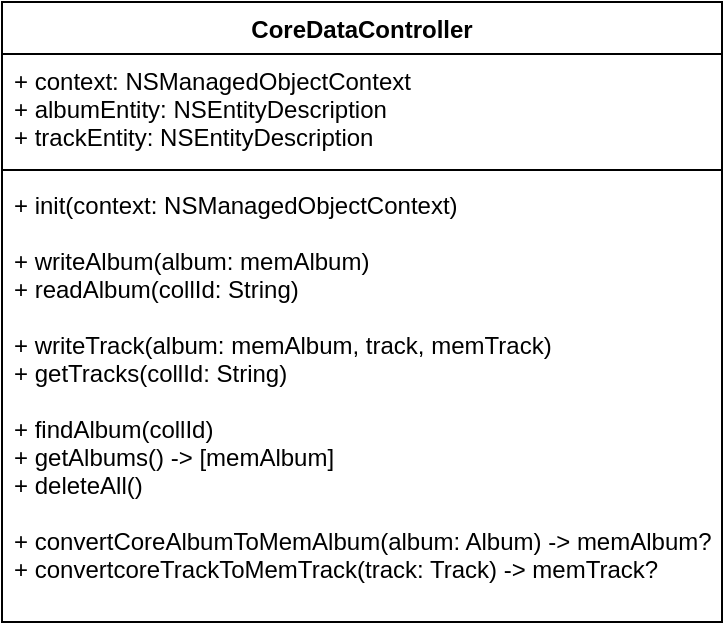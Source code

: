 <mxfile version="10.6.5" type="device"><diagram id="5J0DstltSYngev99hAqS" name="Page-1"><mxGraphModel dx="742" dy="595" grid="1" gridSize="10" guides="1" tooltips="1" connect="1" arrows="1" fold="1" page="1" pageScale="1" pageWidth="827" pageHeight="1169" math="0" shadow="0"><root><mxCell id="0"/><mxCell id="1" parent="0"/><mxCell id="Evvw90v0zrBsfWHBpoIs-1" value="CoreDataController" style="swimlane;fontStyle=1;align=center;verticalAlign=top;childLayout=stackLayout;horizontal=1;startSize=26;horizontalStack=0;resizeParent=1;resizeParentMax=0;resizeLast=0;collapsible=1;marginBottom=0;" vertex="1" parent="1"><mxGeometry x="140" y="130" width="360" height="310" as="geometry"/></mxCell><mxCell id="Evvw90v0zrBsfWHBpoIs-2" value="+ context: NSManagedObjectContext&#10;+ albumEntity: NSEntityDescription&#10;+ trackEntity: NSEntityDescription&#10;" style="text;strokeColor=none;fillColor=none;align=left;verticalAlign=top;spacingLeft=4;spacingRight=4;overflow=hidden;rotatable=0;points=[[0,0.5],[1,0.5]];portConstraint=eastwest;" vertex="1" parent="Evvw90v0zrBsfWHBpoIs-1"><mxGeometry y="26" width="360" height="54" as="geometry"/></mxCell><mxCell id="Evvw90v0zrBsfWHBpoIs-3" value="" style="line;strokeWidth=1;fillColor=none;align=left;verticalAlign=middle;spacingTop=-1;spacingLeft=3;spacingRight=3;rotatable=0;labelPosition=right;points=[];portConstraint=eastwest;" vertex="1" parent="Evvw90v0zrBsfWHBpoIs-1"><mxGeometry y="80" width="360" height="8" as="geometry"/></mxCell><mxCell id="Evvw90v0zrBsfWHBpoIs-4" value="+ init(context: NSManagedObjectContext)&#10;&#10;+ writeAlbum(album: memAlbum)&#10;+ readAlbum(collId: String)&#10;&#10;+ writeTrack(album: memAlbum, track, memTrack)&#10;+ getTracks(collId: String)&#10;&#10;+ findAlbum(collId)&#10;+ getAlbums() -&gt; [memAlbum]&#10;+ deleteAll()&#10;&#10;+ convertCoreAlbumToMemAlbum(album: Album) -&gt; memAlbum?&#10;+ convertcoreTrackToMemTrack(track: Track) -&gt; memTrack?" style="text;strokeColor=none;fillColor=none;align=left;verticalAlign=top;spacingLeft=4;spacingRight=4;overflow=hidden;rotatable=0;points=[[0,0.5],[1,0.5]];portConstraint=eastwest;" vertex="1" parent="Evvw90v0zrBsfWHBpoIs-1"><mxGeometry y="88" width="360" height="222" as="geometry"/></mxCell></root></mxGraphModel></diagram></mxfile>